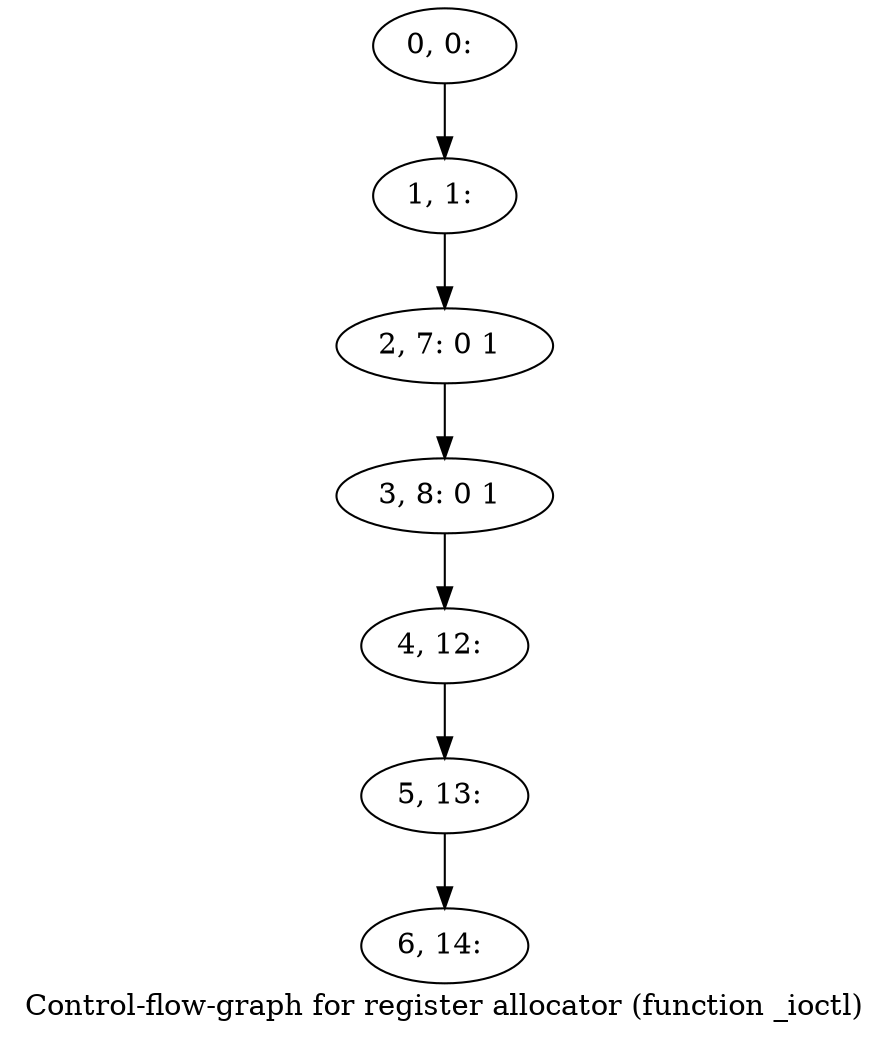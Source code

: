 digraph G {
graph [label="Control-flow-graph for register allocator (function _ioctl)"]
0[label="0, 0: "];
1[label="1, 1: "];
2[label="2, 7: 0 1 "];
3[label="3, 8: 0 1 "];
4[label="4, 12: "];
5[label="5, 13: "];
6[label="6, 14: "];
0->1 ;
1->2 ;
2->3 ;
3->4 ;
4->5 ;
5->6 ;
}
